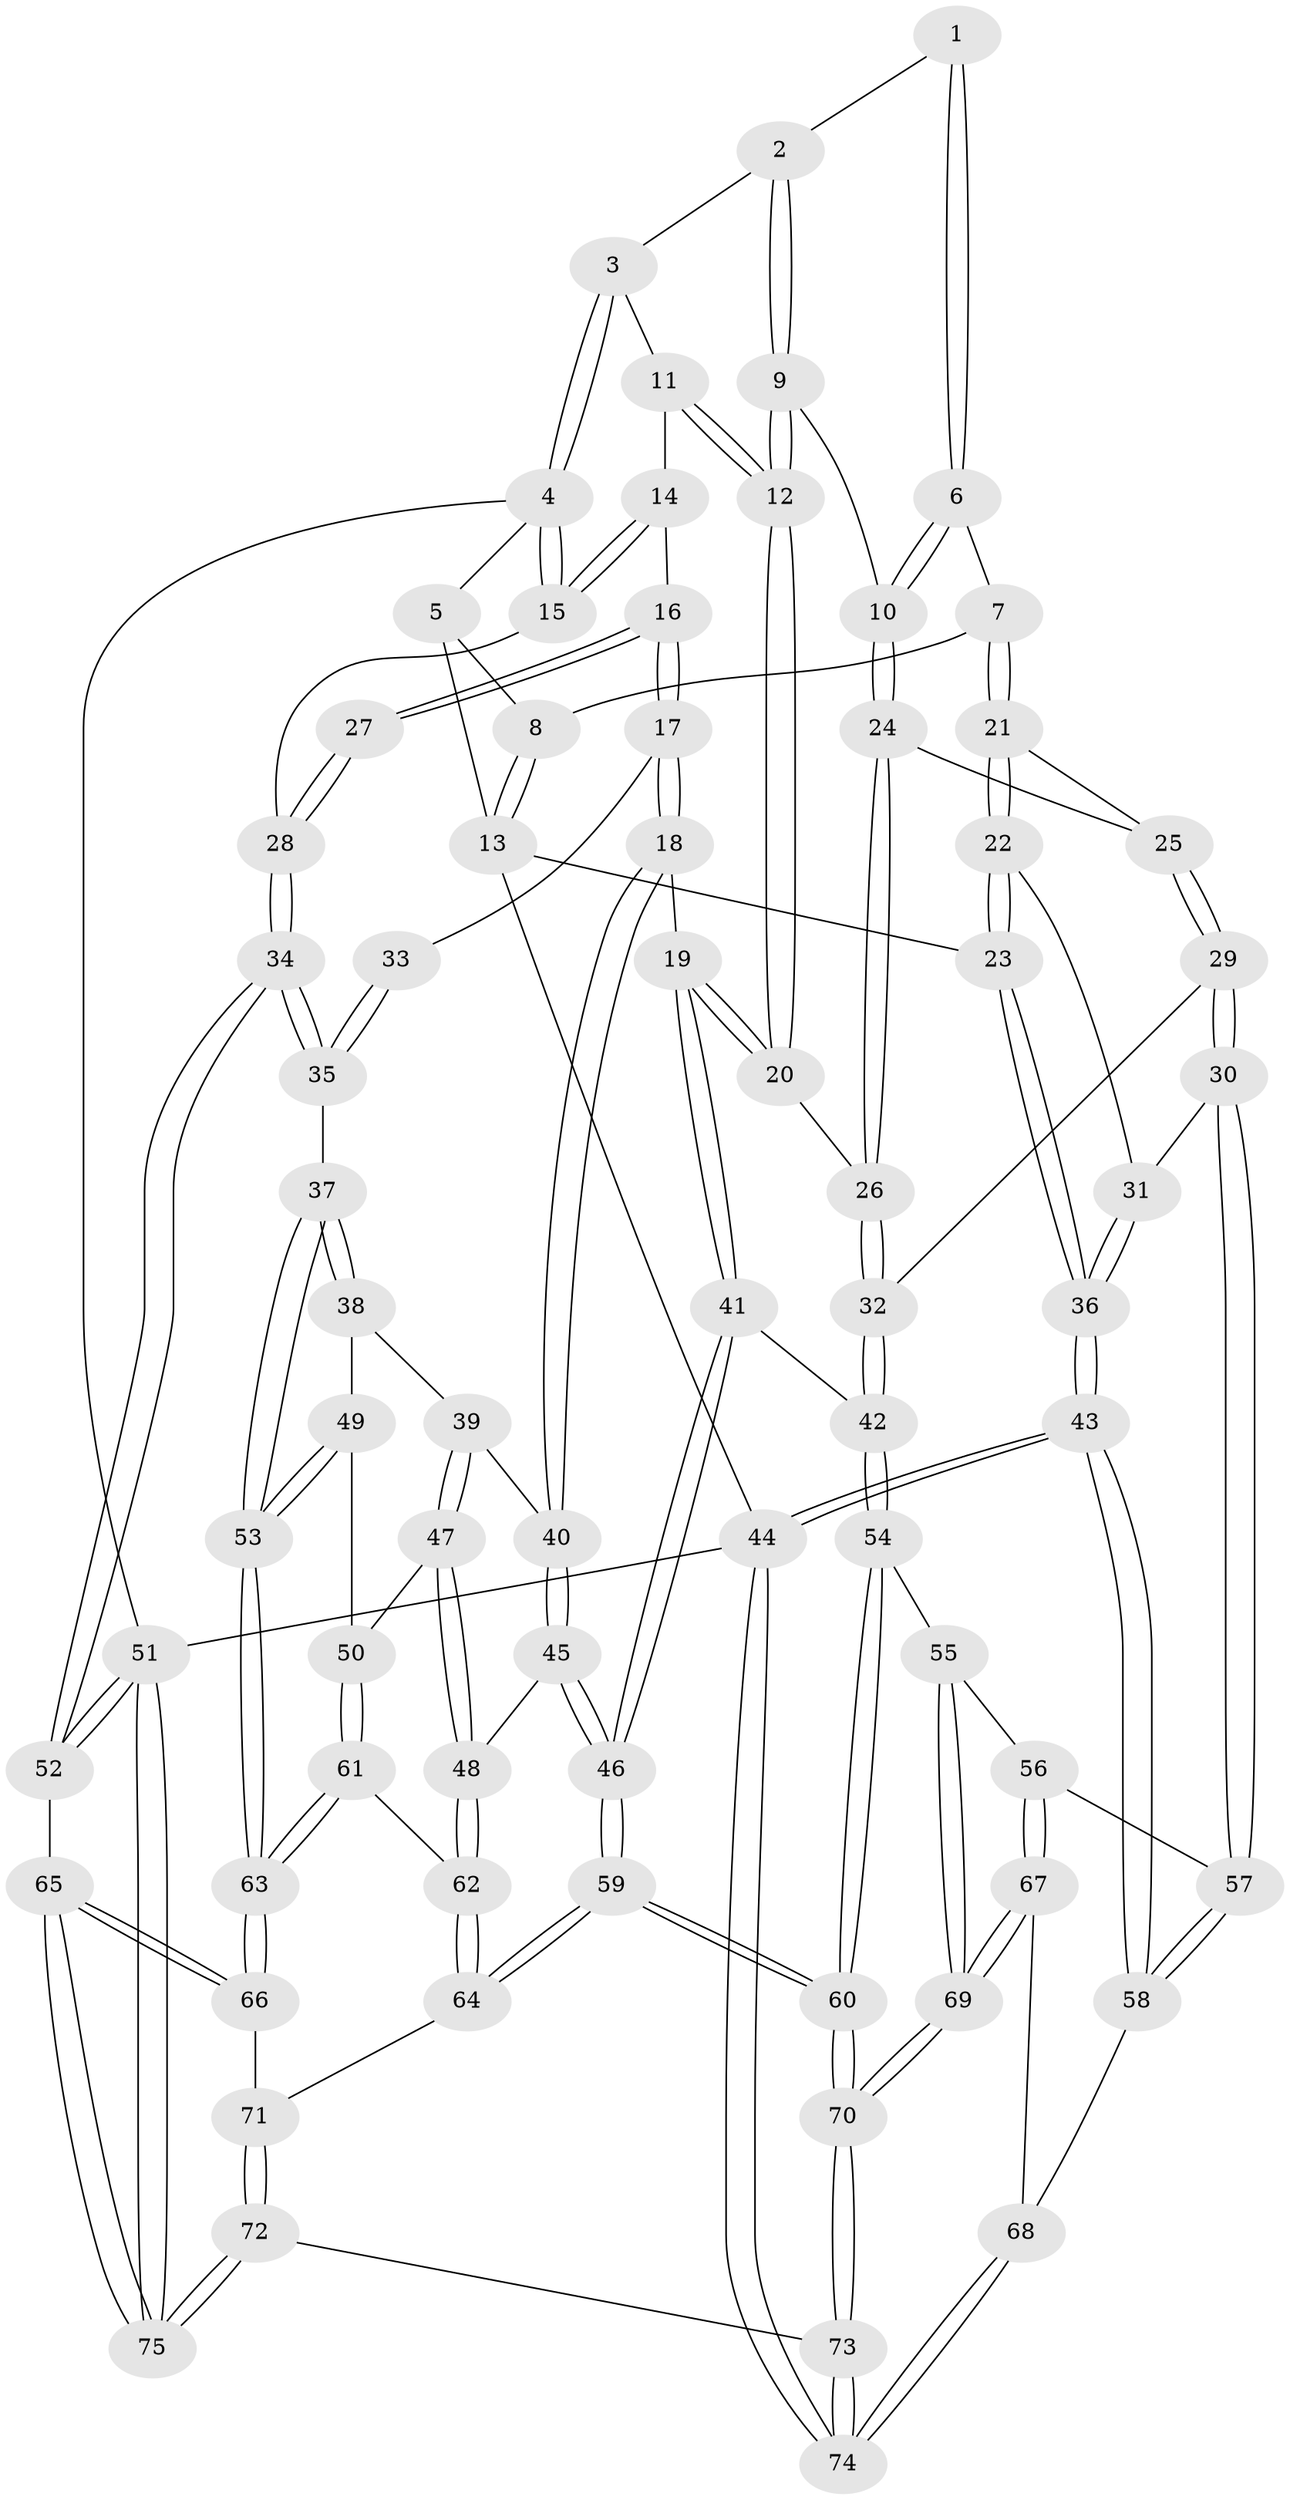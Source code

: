 // Generated by graph-tools (version 1.1) at 2025/38/03/09/25 02:38:22]
// undirected, 75 vertices, 184 edges
graph export_dot {
graph [start="1"]
  node [color=gray90,style=filled];
  1 [pos="+0.3177496382537785+0"];
  2 [pos="+0.4690311869133142+0"];
  3 [pos="+0.7825970189295967+0"];
  4 [pos="+1+0"];
  5 [pos="+0.12143710604495968+0"];
  6 [pos="+0.21596853636238372+0.11219701720046717"];
  7 [pos="+0.16573302503902698+0.16186561900125615"];
  8 [pos="+0.09334310513904892+0.09438177537419513"];
  9 [pos="+0.4939067751167465+0.08083413212490104"];
  10 [pos="+0.40672522062242944+0.16547414280047842"];
  11 [pos="+0.8271356692074909+0.0953015639530223"];
  12 [pos="+0.6494491449451872+0.22557212417599792"];
  13 [pos="+0+0.10432712040062903"];
  14 [pos="+0.8406458454569725+0.10282034101253101"];
  15 [pos="+1+0.05040974149835349"];
  16 [pos="+0.9213887031225592+0.24995047580336188"];
  17 [pos="+0.738312184130383+0.3792674789549771"];
  18 [pos="+0.69007899703419+0.38879197510953356"];
  19 [pos="+0.6672549167822612+0.36727924930720096"];
  20 [pos="+0.6533145265260747+0.3481948841998293"];
  21 [pos="+0.16157380857851839+0.21467433297593214"];
  22 [pos="+0+0.26991960924772934"];
  23 [pos="+0+0.23290588294342193"];
  24 [pos="+0.39018545835438273+0.2008545180595939"];
  25 [pos="+0.19555937663871475+0.26008100925739186"];
  26 [pos="+0.4071507305728848+0.3879312945085474"];
  27 [pos="+1+0.3227658187807515"];
  28 [pos="+1+0.332615877189978"];
  29 [pos="+0.23592179670389396+0.46441947877807027"];
  30 [pos="+0.23514170332587694+0.4648894343900318"];
  31 [pos="+0.1016813257671993+0.42407669594299946"];
  32 [pos="+0.3197951034012226+0.47018917144399364"];
  33 [pos="+0.9141398092538823+0.4065107794407178"];
  34 [pos="+1+0.6336742042721503"];
  35 [pos="+0.9108199034317602+0.5770060548303318"];
  36 [pos="+0+0.5301345769987011"];
  37 [pos="+0.8809053158130143+0.5831896894317725"];
  38 [pos="+0.7885499400423301+0.5185250035514398"];
  39 [pos="+0.7840899807300111+0.5150964190374373"];
  40 [pos="+0.6940683241620937+0.40616823350114584"];
  41 [pos="+0.48731688741010937+0.5612967457983139"];
  42 [pos="+0.34729252801563437+0.5044246037099548"];
  43 [pos="+0+0.6591088313486435"];
  44 [pos="+0+1"];
  45 [pos="+0.6239560574470818+0.6043388572731577"];
  46 [pos="+0.5613577465455538+0.6441256905078049"];
  47 [pos="+0.717651695650806+0.6280887282815951"];
  48 [pos="+0.6655827063411304+0.6257299940716414"];
  49 [pos="+0.7505258247289718+0.6343872800684782"];
  50 [pos="+0.7315364421940492+0.6375741197354083"];
  51 [pos="+1+1"];
  52 [pos="+1+0.6794355441131888"];
  53 [pos="+0.8514554422165019+0.6343549672133953"];
  54 [pos="+0.36789957383829536+0.6289096062829311"];
  55 [pos="+0.31651527432250837+0.6846604448966865"];
  56 [pos="+0.26934828406304506+0.6801842250568254"];
  57 [pos="+0.2071358831506955+0.5099455595186154"];
  58 [pos="+0.08412234155375413+0.6500795188634323"];
  59 [pos="+0.5273267896402164+0.7719977702977382"];
  60 [pos="+0.48989255726565517+0.8039654662046901"];
  61 [pos="+0.7419261995389865+0.6805118244586333"];
  62 [pos="+0.7049114240208193+0.7196540513009038"];
  63 [pos="+0.8347663353420894+0.6949319206111689"];
  64 [pos="+0.6920745982175993+0.782310020152982"];
  65 [pos="+0.8594533791770758+0.7973314259370448"];
  66 [pos="+0.839437822608303+0.7771326204302402"];
  67 [pos="+0.21323446065120638+0.7850390580525045"];
  68 [pos="+0.15585068200189053+0.7626356019802386"];
  69 [pos="+0.30860391016775895+0.8540590478893544"];
  70 [pos="+0.40793009808683167+0.959265589121144"];
  71 [pos="+0.6944246426316856+0.7838016332898688"];
  72 [pos="+0.7536334157165395+1"];
  73 [pos="+0.4101393642159331+1"];
  74 [pos="+0+1"];
  75 [pos="+0.8750780477466111+1"];
  1 -- 2;
  1 -- 6;
  1 -- 6;
  2 -- 3;
  2 -- 9;
  2 -- 9;
  3 -- 4;
  3 -- 4;
  3 -- 11;
  4 -- 5;
  4 -- 15;
  4 -- 15;
  4 -- 51;
  5 -- 8;
  5 -- 13;
  6 -- 7;
  6 -- 10;
  6 -- 10;
  7 -- 8;
  7 -- 21;
  7 -- 21;
  8 -- 13;
  8 -- 13;
  9 -- 10;
  9 -- 12;
  9 -- 12;
  10 -- 24;
  10 -- 24;
  11 -- 12;
  11 -- 12;
  11 -- 14;
  12 -- 20;
  12 -- 20;
  13 -- 23;
  13 -- 44;
  14 -- 15;
  14 -- 15;
  14 -- 16;
  15 -- 28;
  16 -- 17;
  16 -- 17;
  16 -- 27;
  16 -- 27;
  17 -- 18;
  17 -- 18;
  17 -- 33;
  18 -- 19;
  18 -- 40;
  18 -- 40;
  19 -- 20;
  19 -- 20;
  19 -- 41;
  19 -- 41;
  20 -- 26;
  21 -- 22;
  21 -- 22;
  21 -- 25;
  22 -- 23;
  22 -- 23;
  22 -- 31;
  23 -- 36;
  23 -- 36;
  24 -- 25;
  24 -- 26;
  24 -- 26;
  25 -- 29;
  25 -- 29;
  26 -- 32;
  26 -- 32;
  27 -- 28;
  27 -- 28;
  28 -- 34;
  28 -- 34;
  29 -- 30;
  29 -- 30;
  29 -- 32;
  30 -- 31;
  30 -- 57;
  30 -- 57;
  31 -- 36;
  31 -- 36;
  32 -- 42;
  32 -- 42;
  33 -- 35;
  33 -- 35;
  34 -- 35;
  34 -- 35;
  34 -- 52;
  34 -- 52;
  35 -- 37;
  36 -- 43;
  36 -- 43;
  37 -- 38;
  37 -- 38;
  37 -- 53;
  37 -- 53;
  38 -- 39;
  38 -- 49;
  39 -- 40;
  39 -- 47;
  39 -- 47;
  40 -- 45;
  40 -- 45;
  41 -- 42;
  41 -- 46;
  41 -- 46;
  42 -- 54;
  42 -- 54;
  43 -- 44;
  43 -- 44;
  43 -- 58;
  43 -- 58;
  44 -- 74;
  44 -- 74;
  44 -- 51;
  45 -- 46;
  45 -- 46;
  45 -- 48;
  46 -- 59;
  46 -- 59;
  47 -- 48;
  47 -- 48;
  47 -- 50;
  48 -- 62;
  48 -- 62;
  49 -- 50;
  49 -- 53;
  49 -- 53;
  50 -- 61;
  50 -- 61;
  51 -- 52;
  51 -- 52;
  51 -- 75;
  51 -- 75;
  52 -- 65;
  53 -- 63;
  53 -- 63;
  54 -- 55;
  54 -- 60;
  54 -- 60;
  55 -- 56;
  55 -- 69;
  55 -- 69;
  56 -- 57;
  56 -- 67;
  56 -- 67;
  57 -- 58;
  57 -- 58;
  58 -- 68;
  59 -- 60;
  59 -- 60;
  59 -- 64;
  59 -- 64;
  60 -- 70;
  60 -- 70;
  61 -- 62;
  61 -- 63;
  61 -- 63;
  62 -- 64;
  62 -- 64;
  63 -- 66;
  63 -- 66;
  64 -- 71;
  65 -- 66;
  65 -- 66;
  65 -- 75;
  65 -- 75;
  66 -- 71;
  67 -- 68;
  67 -- 69;
  67 -- 69;
  68 -- 74;
  68 -- 74;
  69 -- 70;
  69 -- 70;
  70 -- 73;
  70 -- 73;
  71 -- 72;
  71 -- 72;
  72 -- 73;
  72 -- 75;
  72 -- 75;
  73 -- 74;
  73 -- 74;
}
